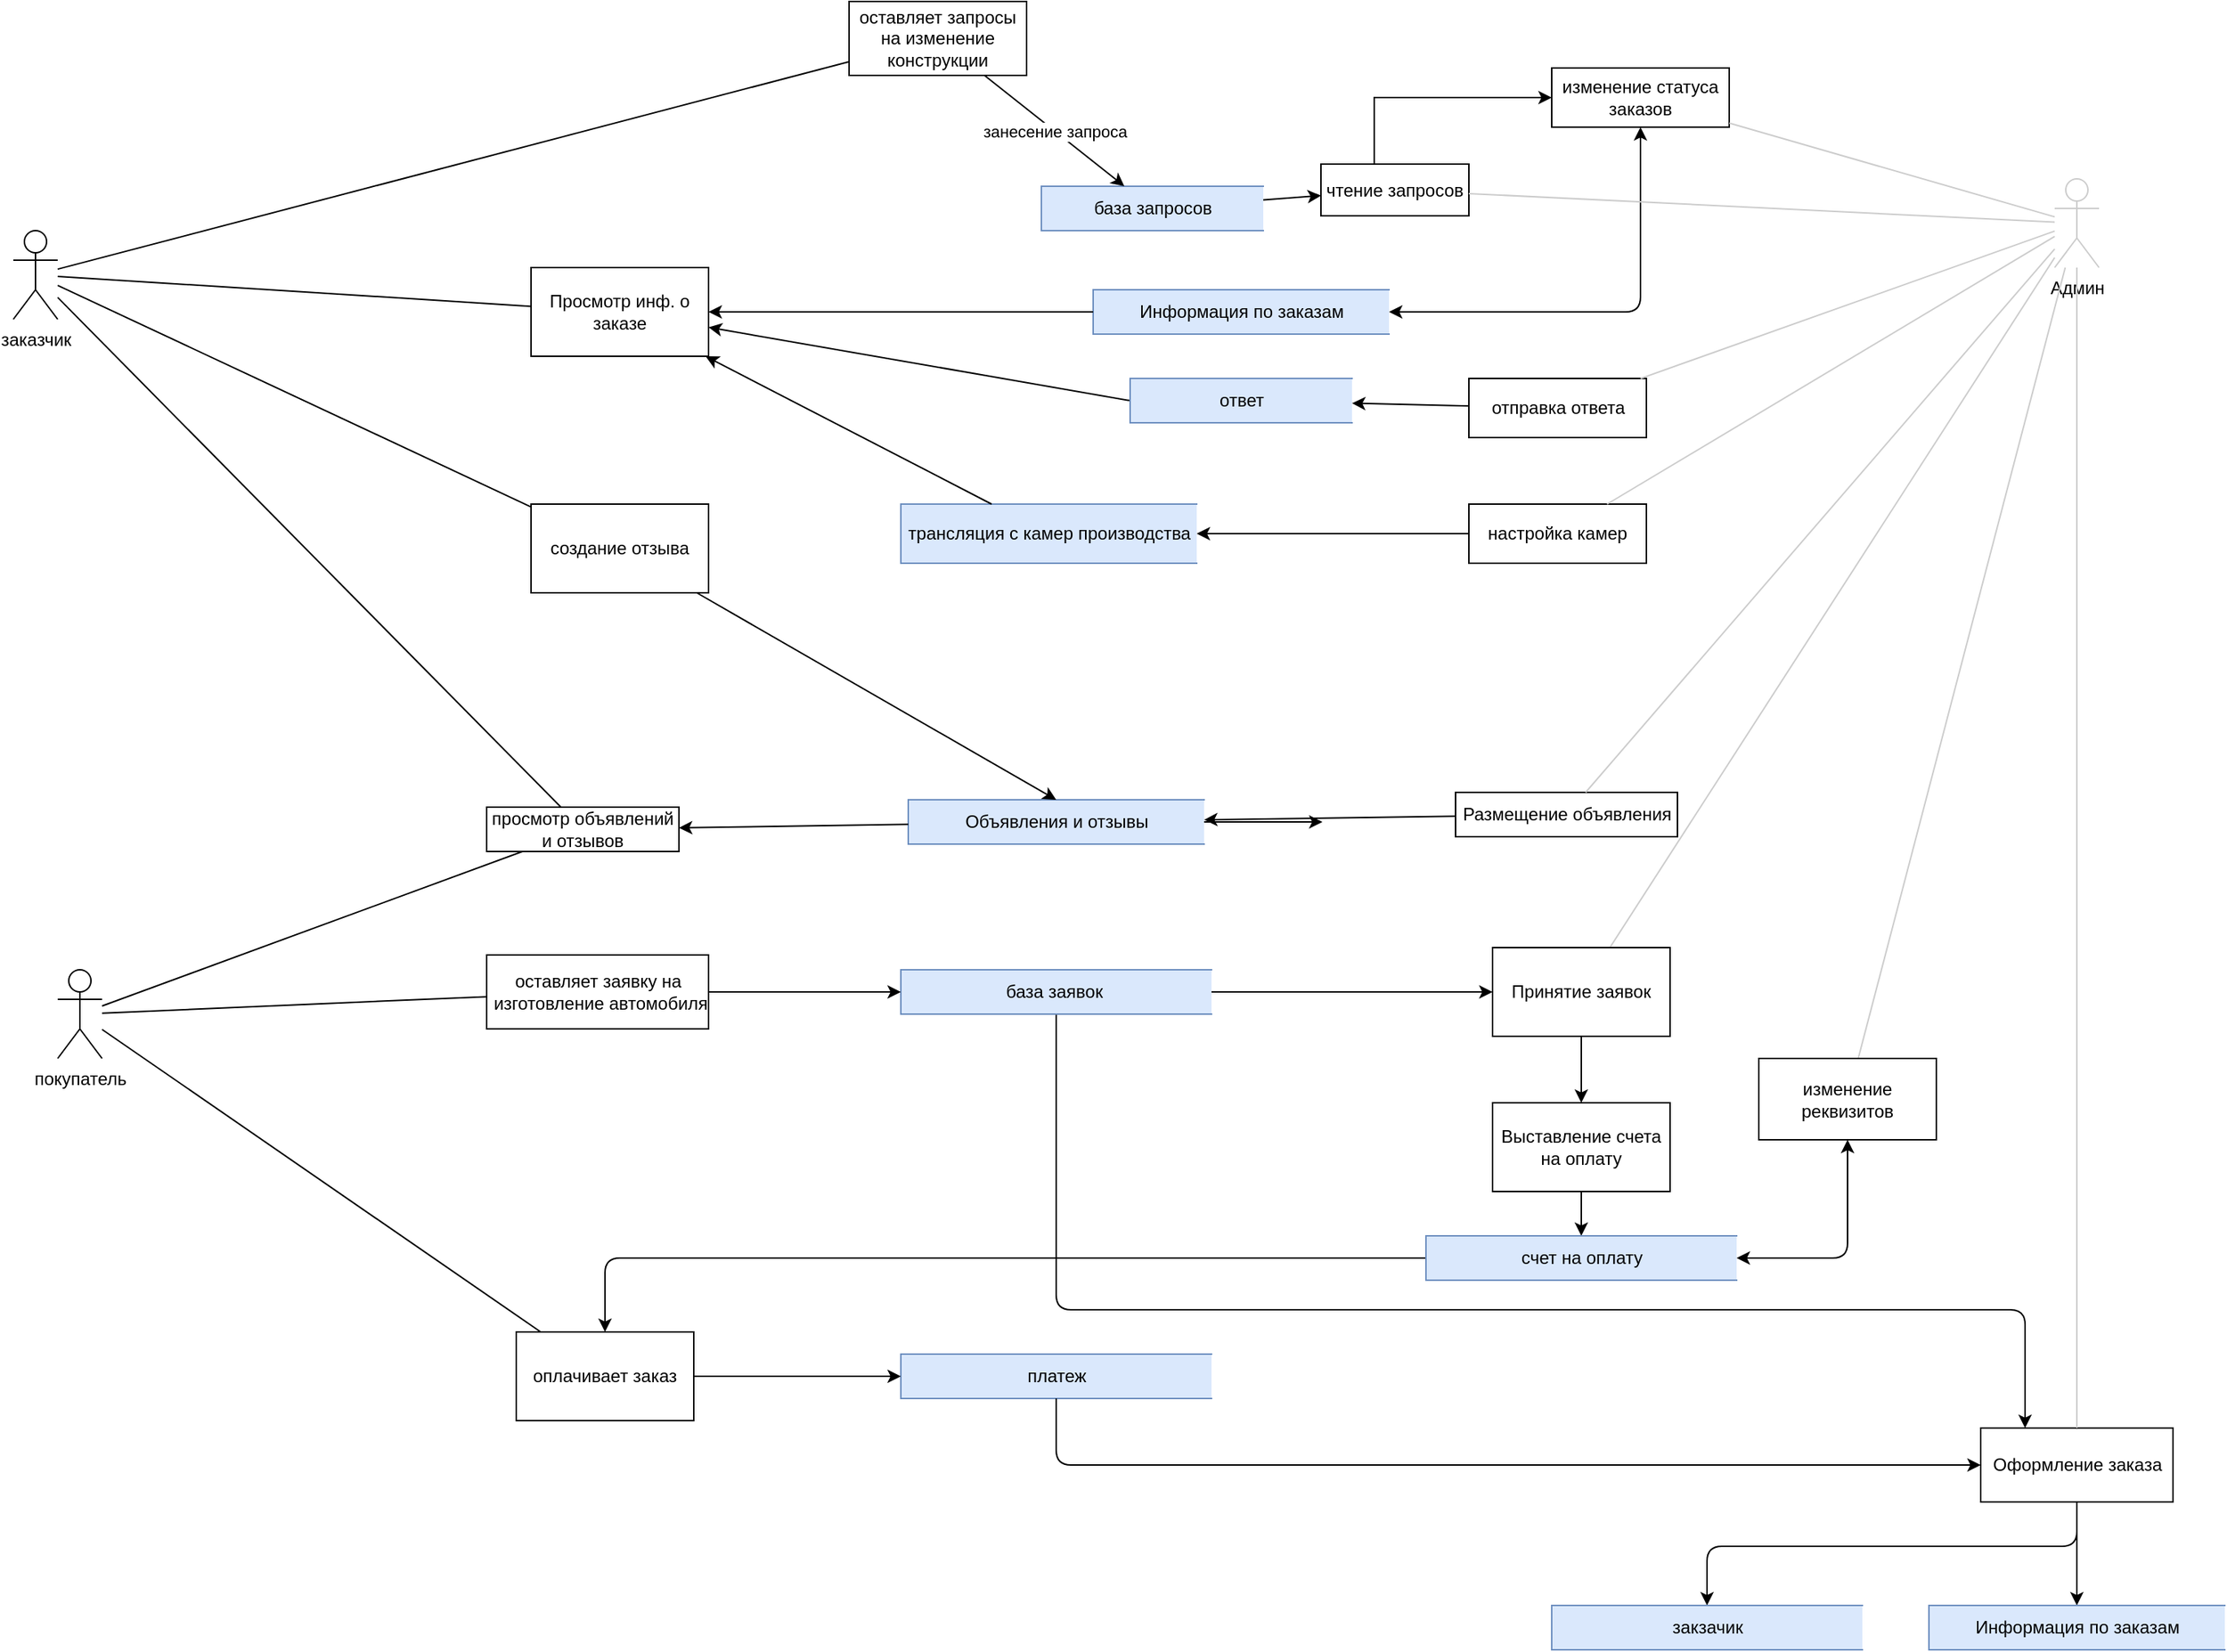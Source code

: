 <mxfile version="15.8.4" type="device"><diagram id="y4CA1rRjGdysuxIqKg8y" name="Page-1"><mxGraphModel dx="1692" dy="534" grid="1" gridSize="10" guides="1" tooltips="1" connect="1" arrows="1" fold="1" page="1" pageScale="1" pageWidth="827" pageHeight="1169" math="0" shadow="0"><root><mxCell id="0"/><mxCell id="1" parent="0"/><mxCell id="VrzXlD3wAECmVU4_dmZE-87" value="" style="endArrow=none;html=1;endFill=0;strokeColor=#CCCCCC;" parent="1" source="VrzXlD3wAECmVU4_dmZE-16" target="VrzXlD3wAECmVU4_dmZE-86" edge="1"><mxGeometry width="50" height="50" relative="1" as="geometry"><mxPoint x="480" y="610" as="sourcePoint"/><mxPoint x="530" y="560" as="targetPoint"/></mxGeometry></mxCell><mxCell id="VrzXlD3wAECmVU4_dmZE-1" value="оставляет запросы на изменение конструкции" style="rounded=0;whiteSpace=wrap;html=1;" parent="1" vertex="1"><mxGeometry x="-125" y="15" width="120" height="50" as="geometry"/></mxCell><mxCell id="VrzXlD3wAECmVU4_dmZE-4" value="база запросов" style="html=1;dashed=0;whitespace=wrap;shape=partialRectangle;right=0;fillColor=#dae8fc;strokeColor=#6c8ebf;" parent="1" vertex="1"><mxGeometry x="5" y="140" width="150" height="30" as="geometry"/></mxCell><mxCell id="VrzXlD3wAECmVU4_dmZE-10" value="заказчик" style="shape=umlActor;verticalLabelPosition=bottom;verticalAlign=top;html=1;outlineConnect=0;rotation=0;" parent="1" vertex="1"><mxGeometry x="-690" y="170" width="30" height="60" as="geometry"/></mxCell><mxCell id="VrzXlD3wAECmVU4_dmZE-11" value="" style="endArrow=none;html=1;endFill=0;" parent="1" source="VrzXlD3wAECmVU4_dmZE-10" target="VrzXlD3wAECmVU4_dmZE-1" edge="1"><mxGeometry width="50" height="50" relative="1" as="geometry"><mxPoint x="70" y="440" as="sourcePoint"/><mxPoint x="260" y="190" as="targetPoint"/></mxGeometry></mxCell><mxCell id="VrzXlD3wAECmVU4_dmZE-14" value="" style="endArrow=classic;html=1;" parent="1" source="VrzXlD3wAECmVU4_dmZE-1" target="VrzXlD3wAECmVU4_dmZE-4" edge="1"><mxGeometry relative="1" as="geometry"><mxPoint x="-15" y="15" as="sourcePoint"/><mxPoint x="85" y="15" as="targetPoint"/></mxGeometry></mxCell><mxCell id="VrzXlD3wAECmVU4_dmZE-15" value="занесение запроса" style="edgeLabel;resizable=0;html=1;align=center;verticalAlign=middle;" parent="VrzXlD3wAECmVU4_dmZE-14" connectable="0" vertex="1"><mxGeometry relative="1" as="geometry"/></mxCell><mxCell id="VrzXlD3wAECmVU4_dmZE-16" value="Админ" style="shape=umlActor;verticalLabelPosition=bottom;verticalAlign=top;html=1;outlineConnect=0;strokeColor=#CCCCCC;" parent="1" vertex="1"><mxGeometry x="690" y="135" width="30" height="60" as="geometry"/></mxCell><mxCell id="h4QKKrm3KqJXx1W9fiLN-11" style="edgeStyle=orthogonalEdgeStyle;orthogonalLoop=1;jettySize=auto;html=1;startArrow=classic;startFill=1;" parent="1" source="VrzXlD3wAECmVU4_dmZE-17" target="VrzXlD3wAECmVU4_dmZE-42" edge="1"><mxGeometry relative="1" as="geometry"/></mxCell><mxCell id="VrzXlD3wAECmVU4_dmZE-17" value="Информация по заказам" style="html=1;dashed=0;whitespace=wrap;shape=partialRectangle;right=0;fillColor=#dae8fc;strokeColor=#6c8ebf;" parent="1" vertex="1"><mxGeometry x="40" y="210" width="200" height="30" as="geometry"/></mxCell><mxCell id="Q7XhJ7vtrL6c-V6PacHq-3" style="edgeStyle=orthogonalEdgeStyle;rounded=0;orthogonalLoop=1;jettySize=auto;html=1;fillColor=#f8cecc;strokeColor=#000000;" parent="1" source="VrzXlD3wAECmVU4_dmZE-18" target="VrzXlD3wAECmVU4_dmZE-42" edge="1"><mxGeometry relative="1" as="geometry"><mxPoint x="244" y="40" as="targetPoint"/><Array as="points"><mxPoint x="230" y="80"/></Array></mxGeometry></mxCell><mxCell id="VrzXlD3wAECmVU4_dmZE-18" value="чтение запросов" style="rounded=0;whiteSpace=wrap;html=1;" parent="1" vertex="1"><mxGeometry x="194" y="125" width="100" height="35" as="geometry"/></mxCell><mxCell id="VrzXlD3wAECmVU4_dmZE-23" value="" style="endArrow=none;html=1;endFill=0;strokeColor=#CCCCCC;" parent="1" source="VrzXlD3wAECmVU4_dmZE-16" target="VrzXlD3wAECmVU4_dmZE-18" edge="1"><mxGeometry width="50" height="50" relative="1" as="geometry"><mxPoint x="410" y="380" as="sourcePoint"/><mxPoint x="460" y="330" as="targetPoint"/></mxGeometry></mxCell><mxCell id="VrzXlD3wAECmVU4_dmZE-24" value="" style="endArrow=classic;html=1;" parent="1" source="VrzXlD3wAECmVU4_dmZE-4" target="VrzXlD3wAECmVU4_dmZE-18" edge="1"><mxGeometry width="50" height="50" relative="1" as="geometry"><mxPoint x="265" y="105" as="sourcePoint"/><mxPoint x="205" y="155" as="targetPoint"/></mxGeometry></mxCell><mxCell id="VrzXlD3wAECmVU4_dmZE-25" value="отправка ответа" style="html=1;dashed=0;whitespace=wrap;" parent="1" vertex="1"><mxGeometry x="294" y="270" width="120" height="40" as="geometry"/></mxCell><mxCell id="VrzXlD3wAECmVU4_dmZE-26" value="" style="endArrow=none;html=1;endFill=0;strokeColor=#CCCCCC;" parent="1" source="VrzXlD3wAECmVU4_dmZE-16" target="VrzXlD3wAECmVU4_dmZE-25" edge="1"><mxGeometry width="50" height="50" relative="1" as="geometry"><mxPoint x="500" y="220" as="sourcePoint"/><mxPoint x="550" y="170" as="targetPoint"/></mxGeometry></mxCell><mxCell id="VrzXlD3wAECmVU4_dmZE-28" value="Размещение объявления" style="html=1;dashed=0;whitespace=wrap;" parent="1" vertex="1"><mxGeometry x="285" y="550" width="150" height="30" as="geometry"/></mxCell><mxCell id="VrzXlD3wAECmVU4_dmZE-31" value="" style="endArrow=none;html=1;endFill=0;strokeColor=#CCCCCC;" parent="1" source="VrzXlD3wAECmVU4_dmZE-16" target="VrzXlD3wAECmVU4_dmZE-28" edge="1"><mxGeometry width="50" height="50" relative="1" as="geometry"><mxPoint x="550" y="260" as="sourcePoint"/><mxPoint x="600" y="210" as="targetPoint"/></mxGeometry></mxCell><mxCell id="f53IMgImZe_B9rhWOrRj-2" value="" style="edgeStyle=orthogonalEdgeStyle;rounded=0;orthogonalLoop=1;jettySize=auto;html=1;" edge="1" parent="1" source="VrzXlD3wAECmVU4_dmZE-32"><mxGeometry relative="1" as="geometry"><mxPoint x="195.0" y="570" as="targetPoint"/></mxGeometry></mxCell><mxCell id="VrzXlD3wAECmVU4_dmZE-32" value="Объявления и отзывы" style="html=1;dashed=0;whitespace=wrap;shape=partialRectangle;right=0;fillColor=#dae8fc;strokeColor=#6c8ebf;" parent="1" vertex="1"><mxGeometry x="-85" y="555" width="200" height="30" as="geometry"/></mxCell><mxCell id="VrzXlD3wAECmVU4_dmZE-33" value="покупатель" style="shape=umlActor;verticalLabelPosition=bottom;verticalAlign=top;html=1;outlineConnect=0;" parent="1" vertex="1"><mxGeometry x="-660" y="670" width="30" height="60" as="geometry"/></mxCell><mxCell id="VrzXlD3wAECmVU4_dmZE-41" value="" style="endArrow=classic;html=1;" parent="1" source="VrzXlD3wAECmVU4_dmZE-28" target="VrzXlD3wAECmVU4_dmZE-32" edge="1"><mxGeometry width="50" height="50" relative="1" as="geometry"><mxPoint x="-120" y="510" as="sourcePoint"/><mxPoint x="-70" y="460" as="targetPoint"/></mxGeometry></mxCell><mxCell id="VrzXlD3wAECmVU4_dmZE-42" value="изменение статуса заказов" style="rounded=0;whiteSpace=wrap;html=1;" parent="1" vertex="1"><mxGeometry x="350" y="60" width="120" height="40" as="geometry"/></mxCell><mxCell id="VrzXlD3wAECmVU4_dmZE-43" value="" style="endArrow=none;html=1;endFill=0;strokeColor=#CCCCCC;" parent="1" source="VrzXlD3wAECmVU4_dmZE-16" target="VrzXlD3wAECmVU4_dmZE-42" edge="1"><mxGeometry width="50" height="50" relative="1" as="geometry"><mxPoint x="120" y="380" as="sourcePoint"/><mxPoint x="170" y="330" as="targetPoint"/></mxGeometry></mxCell><mxCell id="VrzXlD3wAECmVU4_dmZE-45" value="" style="endArrow=classic;html=1;" parent="1" source="VrzXlD3wAECmVU4_dmZE-25" target="h4QKKrm3KqJXx1W9fiLN-32" edge="1"><mxGeometry width="50" height="50" relative="1" as="geometry"><mxPoint x="130" y="335" as="sourcePoint"/><mxPoint x="-27.5" y="290" as="targetPoint"/></mxGeometry></mxCell><mxCell id="VrzXlD3wAECmVU4_dmZE-48" value="" style="endArrow=classic;html=1;" parent="1" source="VrzXlD3wAECmVU4_dmZE-17" target="qk9ZzQ7wyS0jk0M_0z6V-1" edge="1"><mxGeometry width="50" height="50" relative="1" as="geometry"><mxPoint x="50" y="185" as="sourcePoint"/><mxPoint x="-45" y="207.835" as="targetPoint"/></mxGeometry></mxCell><mxCell id="VrzXlD3wAECmVU4_dmZE-49" value="трансляция с камер производства" style="html=1;dashed=0;whitespace=wrap;shape=partialRectangle;right=0;fillColor=#dae8fc;strokeColor=#6c8ebf;" parent="1" vertex="1"><mxGeometry x="-90" y="355" width="200" height="40" as="geometry"/></mxCell><mxCell id="VrzXlD3wAECmVU4_dmZE-50" value="настройка камер" style="rounded=0;whiteSpace=wrap;html=1;" parent="1" vertex="1"><mxGeometry x="294" y="355" width="120" height="40" as="geometry"/></mxCell><mxCell id="VrzXlD3wAECmVU4_dmZE-51" value="" style="endArrow=none;html=1;endFill=0;strokeColor=#CCCCCC;" parent="1" source="VrzXlD3wAECmVU4_dmZE-16" target="VrzXlD3wAECmVU4_dmZE-50" edge="1"><mxGeometry width="50" height="50" relative="1" as="geometry"><mxPoint x="350" y="590" as="sourcePoint"/><mxPoint x="400" y="540" as="targetPoint"/></mxGeometry></mxCell><mxCell id="VrzXlD3wAECmVU4_dmZE-52" value="" style="endArrow=classic;html=1;" parent="1" source="VrzXlD3wAECmVU4_dmZE-50" target="VrzXlD3wAECmVU4_dmZE-49" edge="1"><mxGeometry width="50" height="50" relative="1" as="geometry"><mxPoint x="170" y="555" as="sourcePoint"/><mxPoint x="220" y="505" as="targetPoint"/></mxGeometry></mxCell><mxCell id="VrzXlD3wAECmVU4_dmZE-54" value="просмотр объявлений и отзывов" style="rounded=0;whiteSpace=wrap;html=1;" parent="1" vertex="1"><mxGeometry x="-370" y="560" width="130" height="30" as="geometry"/></mxCell><mxCell id="VrzXlD3wAECmVU4_dmZE-55" value="" style="endArrow=none;html=1;endFill=0;" parent="1" source="VrzXlD3wAECmVU4_dmZE-33" target="VrzXlD3wAECmVU4_dmZE-54" edge="1"><mxGeometry width="50" height="50" relative="1" as="geometry"><mxPoint x="-190" y="690" as="sourcePoint"/><mxPoint x="-140" y="640" as="targetPoint"/></mxGeometry></mxCell><mxCell id="VrzXlD3wAECmVU4_dmZE-56" value="" style="endArrow=none;html=1;endFill=0;" parent="1" source="VrzXlD3wAECmVU4_dmZE-10" target="VrzXlD3wAECmVU4_dmZE-54" edge="1"><mxGeometry width="50" height="50" relative="1" as="geometry"><mxPoint x="-270" y="440" as="sourcePoint"/><mxPoint x="-220" y="390" as="targetPoint"/></mxGeometry></mxCell><mxCell id="VrzXlD3wAECmVU4_dmZE-57" value="" style="endArrow=classic;html=1;" parent="1" source="VrzXlD3wAECmVU4_dmZE-32" target="VrzXlD3wAECmVU4_dmZE-54" edge="1"><mxGeometry width="50" height="50" relative="1" as="geometry"><mxPoint x="-30" y="640" as="sourcePoint"/><mxPoint x="20" y="590" as="targetPoint"/></mxGeometry></mxCell><mxCell id="VrzXlD3wAECmVU4_dmZE-68" value="" style="endArrow=classic;html=1;" parent="1" source="VrzXlD3wAECmVU4_dmZE-49" target="qk9ZzQ7wyS0jk0M_0z6V-1" edge="1"><mxGeometry width="50" height="50" relative="1" as="geometry"><mxPoint x="-20" y="395" as="sourcePoint"/><mxPoint x="-87.826" y="225" as="targetPoint"/></mxGeometry></mxCell><mxCell id="h4QKKrm3KqJXx1W9fiLN-28" style="edgeStyle=orthogonalEdgeStyle;orthogonalLoop=1;jettySize=auto;html=1;startArrow=none;startFill=0;" parent="1" source="VrzXlD3wAECmVU4_dmZE-78" target="VrzXlD3wAECmVU4_dmZE-80" edge="1"><mxGeometry relative="1" as="geometry"><Array as="points"><mxPoint x="15" y="900"/><mxPoint x="670" y="900"/></Array></mxGeometry></mxCell><mxCell id="VrzXlD3wAECmVU4_dmZE-78" value="база заявок&amp;nbsp;" style="html=1;dashed=0;whitespace=wrap;shape=partialRectangle;right=0;fillColor=#dae8fc;strokeColor=#6c8ebf;" parent="1" vertex="1"><mxGeometry x="-90" y="670" width="210" height="30" as="geometry"/></mxCell><mxCell id="VrzXlD3wAECmVU4_dmZE-79" value="оставляет заявку на&lt;br&gt;&amp;nbsp;изготовление автомобиля" style="html=1;dashed=0;whitespace=wrap;" parent="1" vertex="1"><mxGeometry x="-370" y="660" width="150" height="50" as="geometry"/></mxCell><mxCell id="h4QKKrm3KqJXx1W9fiLN-23" style="edgeStyle=orthogonalEdgeStyle;orthogonalLoop=1;jettySize=auto;html=1;startFill=0;startArrow=none;" parent="1" source="VrzXlD3wAECmVU4_dmZE-80" target="h4QKKrm3KqJXx1W9fiLN-22" edge="1"><mxGeometry relative="1" as="geometry"/></mxCell><mxCell id="h4QKKrm3KqJXx1W9fiLN-30" style="edgeStyle=orthogonalEdgeStyle;orthogonalLoop=1;jettySize=auto;html=1;startArrow=none;startFill=0;" parent="1" source="VrzXlD3wAECmVU4_dmZE-80" target="h4QKKrm3KqJXx1W9fiLN-29" edge="1"><mxGeometry relative="1" as="geometry"><Array as="points"><mxPoint x="705" y="1060"/><mxPoint x="455" y="1060"/></Array></mxGeometry></mxCell><mxCell id="VrzXlD3wAECmVU4_dmZE-80" value="Оформление заказа" style="html=1;dashed=0;whitespace=wrap;" parent="1" vertex="1"><mxGeometry x="640" y="980" width="130" height="50" as="geometry"/></mxCell><mxCell id="VrzXlD3wAECmVU4_dmZE-81" value="" style="endArrow=none;html=1;endFill=0;strokeColor=#CCCCCC;" parent="1" source="VrzXlD3wAECmVU4_dmZE-16" target="VrzXlD3wAECmVU4_dmZE-80" edge="1"><mxGeometry width="50" height="50" relative="1" as="geometry"><mxPoint x="630" y="540" as="sourcePoint"/><mxPoint x="680" y="490" as="targetPoint"/></mxGeometry></mxCell><mxCell id="VrzXlD3wAECmVU4_dmZE-82" value="" style="endArrow=none;html=1;endFill=0;" parent="1" source="VrzXlD3wAECmVU4_dmZE-33" target="VrzXlD3wAECmVU4_dmZE-79" edge="1"><mxGeometry width="50" height="50" relative="1" as="geometry"><mxPoint x="-240" y="880" as="sourcePoint"/><mxPoint x="-190" y="830" as="targetPoint"/></mxGeometry></mxCell><mxCell id="VrzXlD3wAECmVU4_dmZE-83" value="" style="endArrow=classic;html=1;exitX=1;exitY=0.5;exitDx=0;exitDy=0;" parent="1" source="VrzXlD3wAECmVU4_dmZE-79" target="VrzXlD3wAECmVU4_dmZE-78" edge="1"><mxGeometry width="50" height="50" relative="1" as="geometry"><mxPoint x="-100" y="870" as="sourcePoint"/><mxPoint x="-50" y="820" as="targetPoint"/></mxGeometry></mxCell><mxCell id="VrzXlD3wAECmVU4_dmZE-85" value="платеж" style="html=1;dashed=0;whitespace=wrap;shape=partialRectangle;right=0;fillColor=#dae8fc;strokeColor=#6c8ebf;" parent="1" vertex="1"><mxGeometry x="-90" y="930" width="210" height="30" as="geometry"/></mxCell><mxCell id="h4QKKrm3KqJXx1W9fiLN-6" style="edgeStyle=orthogonalEdgeStyle;orthogonalLoop=1;jettySize=auto;html=1;" parent="1" source="VrzXlD3wAECmVU4_dmZE-86" target="h4QKKrm3KqJXx1W9fiLN-7" edge="1"><mxGeometry relative="1" as="geometry"><mxPoint x="320.0" y="730" as="targetPoint"/></mxGeometry></mxCell><mxCell id="VrzXlD3wAECmVU4_dmZE-86" value="Принятие заявок" style="rounded=0;whiteSpace=wrap;html=1;" parent="1" vertex="1"><mxGeometry x="310" y="655" width="120" height="60" as="geometry"/></mxCell><mxCell id="VrzXlD3wAECmVU4_dmZE-88" value="" style="endArrow=classic;html=1;edgeStyle=orthogonalEdgeStyle;" parent="1" source="VrzXlD3wAECmVU4_dmZE-78" target="VrzXlD3wAECmVU4_dmZE-86" edge="1"><mxGeometry width="50" height="50" relative="1" as="geometry"><mxPoint x="240" y="770" as="sourcePoint"/><mxPoint x="290" y="720" as="targetPoint"/></mxGeometry></mxCell><mxCell id="VrzXlD3wAECmVU4_dmZE-89" value="" style="endArrow=none;html=1;endFill=0;strokeColor=#CCCCCC;" parent="1" source="VrzXlD3wAECmVU4_dmZE-16" target="VrzXlD3wAECmVU4_dmZE-90" edge="1"><mxGeometry width="50" height="50" relative="1" as="geometry"><mxPoint x="300" y="780" as="sourcePoint"/><mxPoint x="390" y="780" as="targetPoint"/></mxGeometry></mxCell><mxCell id="VrzXlD3wAECmVU4_dmZE-90" value="изменение реквизитов" style="rounded=0;whiteSpace=wrap;html=1;" parent="1" vertex="1"><mxGeometry x="490" y="730" width="120" height="55" as="geometry"/></mxCell><mxCell id="h4QKKrm3KqJXx1W9fiLN-27" style="edgeStyle=orthogonalEdgeStyle;orthogonalLoop=1;jettySize=auto;html=1;startArrow=none;startFill=0;" parent="1" source="VrzXlD3wAECmVU4_dmZE-93" target="VrzXlD3wAECmVU4_dmZE-85" edge="1"><mxGeometry relative="1" as="geometry"/></mxCell><mxCell id="VrzXlD3wAECmVU4_dmZE-93" value="оплачивает заказ" style="rounded=0;whiteSpace=wrap;html=1;" parent="1" vertex="1"><mxGeometry x="-350" y="915" width="120" height="60" as="geometry"/></mxCell><mxCell id="VrzXlD3wAECmVU4_dmZE-94" value="" style="endArrow=none;html=1;endFill=0;" parent="1" source="VrzXlD3wAECmVU4_dmZE-33" target="VrzXlD3wAECmVU4_dmZE-93" edge="1"><mxGeometry width="50" height="50" relative="1" as="geometry"><mxPoint x="-470" y="830" as="sourcePoint"/><mxPoint x="-420" y="780" as="targetPoint"/></mxGeometry></mxCell><mxCell id="VrzXlD3wAECmVU4_dmZE-97" value="" style="endArrow=classic;html=1;edgeStyle=orthogonalEdgeStyle;" parent="1" source="VrzXlD3wAECmVU4_dmZE-85" target="VrzXlD3wAECmVU4_dmZE-80" edge="1"><mxGeometry width="50" height="50" relative="1" as="geometry"><mxPoint x="280" y="1070" as="sourcePoint"/><mxPoint x="330" y="1020" as="targetPoint"/><Array as="points"><mxPoint x="15" y="1005"/></Array></mxGeometry></mxCell><mxCell id="h4QKKrm3KqJXx1W9fiLN-9" style="edgeStyle=orthogonalEdgeStyle;orthogonalLoop=1;jettySize=auto;html=1;" parent="1" source="h4QKKrm3KqJXx1W9fiLN-7" target="h4QKKrm3KqJXx1W9fiLN-8" edge="1"><mxGeometry relative="1" as="geometry"/></mxCell><mxCell id="h4QKKrm3KqJXx1W9fiLN-7" value="Выставление счета на оплату" style="rounded=0;whiteSpace=wrap;html=1;" parent="1" vertex="1"><mxGeometry x="310" y="760" width="120" height="60" as="geometry"/></mxCell><mxCell id="h4QKKrm3KqJXx1W9fiLN-10" style="edgeStyle=orthogonalEdgeStyle;orthogonalLoop=1;jettySize=auto;html=1;startArrow=classic;startFill=1;" parent="1" source="h4QKKrm3KqJXx1W9fiLN-8" target="VrzXlD3wAECmVU4_dmZE-90" edge="1"><mxGeometry relative="1" as="geometry"/></mxCell><mxCell id="h4QKKrm3KqJXx1W9fiLN-26" style="edgeStyle=orthogonalEdgeStyle;orthogonalLoop=1;jettySize=auto;html=1;startArrow=none;startFill=0;" parent="1" source="h4QKKrm3KqJXx1W9fiLN-8" target="VrzXlD3wAECmVU4_dmZE-93" edge="1"><mxGeometry relative="1" as="geometry"/></mxCell><mxCell id="h4QKKrm3KqJXx1W9fiLN-8" value="счет на оплату" style="html=1;dashed=0;whitespace=wrap;shape=partialRectangle;right=0;fillColor=#dae8fc;strokeColor=#6c8ebf;" parent="1" vertex="1"><mxGeometry x="265" y="850" width="210" height="30" as="geometry"/></mxCell><mxCell id="h4QKKrm3KqJXx1W9fiLN-22" value="Информация по заказам" style="html=1;dashed=0;whitespace=wrap;shape=partialRectangle;right=0;fillColor=#dae8fc;strokeColor=#6c8ebf;" parent="1" vertex="1"><mxGeometry x="605" y="1100" width="200" height="30" as="geometry"/></mxCell><mxCell id="h4QKKrm3KqJXx1W9fiLN-29" value="закзачик" style="html=1;dashed=0;whitespace=wrap;shape=partialRectangle;right=0;fillColor=#dae8fc;strokeColor=#6c8ebf;" parent="1" vertex="1"><mxGeometry x="350" y="1100" width="210" height="30" as="geometry"/></mxCell><mxCell id="h4QKKrm3KqJXx1W9fiLN-34" style="orthogonalLoop=1;jettySize=auto;html=1;startArrow=none;startFill=0;endArrow=classic;endFill=1;exitX=0;exitY=0.5;exitDx=0;exitDy=0;" parent="1" source="h4QKKrm3KqJXx1W9fiLN-32" target="qk9ZzQ7wyS0jk0M_0z6V-1" edge="1"><mxGeometry relative="1" as="geometry"><mxPoint x="-56.818" y="225" as="targetPoint"/></mxGeometry></mxCell><mxCell id="h4QKKrm3KqJXx1W9fiLN-32" value="ответ" style="html=1;dashed=0;whitespace=wrap;shape=partialRectangle;right=0;fillColor=#dae8fc;strokeColor=#6c8ebf;" parent="1" vertex="1"><mxGeometry x="65" y="270" width="150" height="30" as="geometry"/></mxCell><mxCell id="qk9ZzQ7wyS0jk0M_0z6V-1" value="Просмотр инф. о заказе" style="rounded=0;whiteSpace=wrap;html=1;" parent="1" vertex="1"><mxGeometry x="-340" y="195" width="120" height="60" as="geometry"/></mxCell><mxCell id="qk9ZzQ7wyS0jk0M_0z6V-2" value="создание отзыва" style="rounded=0;whiteSpace=wrap;html=1;" parent="1" vertex="1"><mxGeometry x="-340" y="355" width="120" height="60" as="geometry"/></mxCell><mxCell id="qk9ZzQ7wyS0jk0M_0z6V-3" value="" style="endArrow=none;html=1;rounded=0;strokeColor=#000000;" parent="1" source="qk9ZzQ7wyS0jk0M_0z6V-2" target="VrzXlD3wAECmVU4_dmZE-10" edge="1"><mxGeometry width="50" height="50" relative="1" as="geometry"><mxPoint x="-60" y="380" as="sourcePoint"/><mxPoint x="-10" y="330" as="targetPoint"/></mxGeometry></mxCell><mxCell id="qk9ZzQ7wyS0jk0M_0z6V-4" value="" style="endArrow=none;html=1;rounded=0;strokeColor=#000000;" parent="1" source="VrzXlD3wAECmVU4_dmZE-10" target="qk9ZzQ7wyS0jk0M_0z6V-1" edge="1"><mxGeometry width="50" height="50" relative="1" as="geometry"><mxPoint x="-210" y="510" as="sourcePoint"/><mxPoint x="-160" y="460" as="targetPoint"/></mxGeometry></mxCell><mxCell id="qk9ZzQ7wyS0jk0M_0z6V-6" value="" style="endArrow=classic;html=1;rounded=0;strokeColor=#000000;entryX=0.5;entryY=0;entryDx=0;entryDy=0;" parent="1" source="qk9ZzQ7wyS0jk0M_0z6V-2" target="VrzXlD3wAECmVU4_dmZE-32" edge="1"><mxGeometry width="50" height="50" relative="1" as="geometry"><mxPoint x="20" y="500" as="sourcePoint"/><mxPoint x="70" y="450" as="targetPoint"/></mxGeometry></mxCell></root></mxGraphModel></diagram></mxfile>